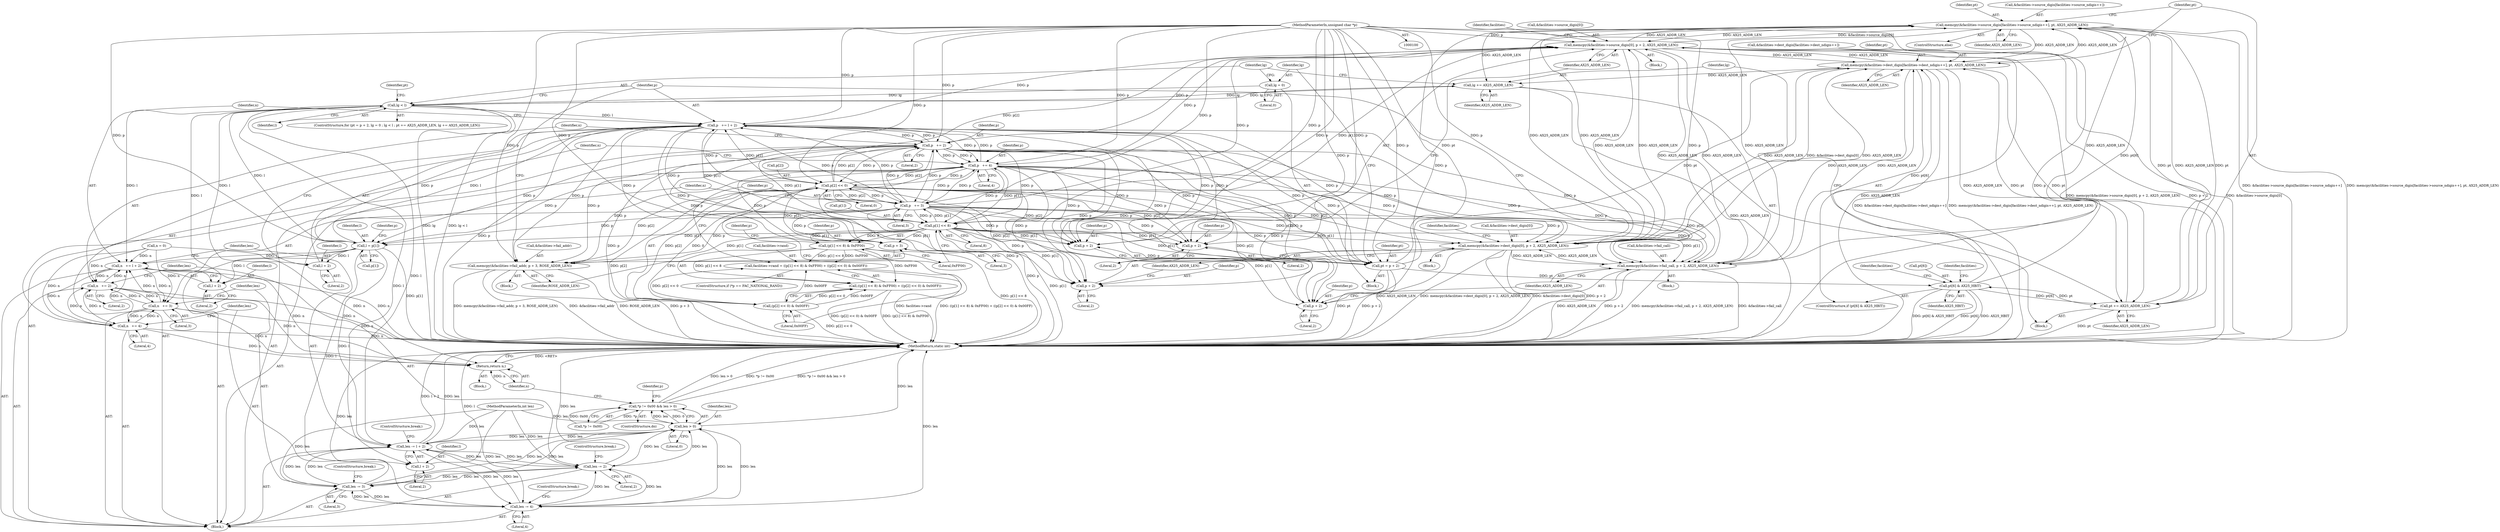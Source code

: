 digraph "1_linux_be20250c13f88375345ad99950190685eda51eb8_1@API" {
"1000332" [label="(Call,memcpy(&facilities->source_digis[facilities->source_ndigis++], pt, AX25_ADDR_LEN))"];
"1000197" [label="(Call,memcpy(&facilities->source_digis[0], p + 2, AX25_ADDR_LEN))"];
"1000125" [label="(Call,p   += 2)"];
"1000171" [label="(Call,p   += 4)"];
"1000154" [label="(Call,p[2] << 0)"];
"1000344" [label="(Call,p   += l + 2)"];
"1000302" [label="(Call,lg < l)"];
"1000309" [label="(Call,lg += AX25_ADDR_LEN)"];
"1000332" [label="(Call,memcpy(&facilities->source_digis[facilities->source_ndigis++], pt, AX25_ADDR_LEN))"];
"1000314" [label="(Call,pt[6] & AX25_HBIT)"];
"1000306" [label="(Call,pt += AX25_ADDR_LEN)"];
"1000319" [label="(Call,memcpy(&facilities->dest_digis[facilities->dest_ndigis++], pt, AX25_ADDR_LEN))"];
"1000224" [label="(Call,memcpy(&facilities->dest_digis[0], p + 2, AX25_ADDR_LEN))"];
"1000160" [label="(Call,p   += 3)"];
"1000147" [label="(Call,p[1] << 8)"];
"1000101" [label="(MethodParameterIn,unsigned char *p)"];
"1000247" [label="(Call,memcpy(&facilities->fail_call, p + 2, AX25_ADDR_LEN))"];
"1000294" [label="(Call,pt = p + 2)"];
"1000299" [label="(Call,lg = 0)"];
"1000182" [label="(Call,l = p[1])"];
"1000146" [label="(Call,(p[1] << 8) & 0xFF00)"];
"1000141" [label="(Call,facilities->rand = ((p[1] << 8) & 0xFF00) + ((p[2] << 0) & 0x00FF))"];
"1000145" [label="(Call,((p[1] << 8) & 0xFF00) + ((p[2] << 0) & 0x00FF))"];
"1000153" [label="(Call,(p[2] << 0) & 0x00FF)"];
"1000346" [label="(Call,l + 2)"];
"1000349" [label="(Call,n   += l + 2)"];
"1000128" [label="(Call,n   += 2)"];
"1000163" [label="(Call,n   += 3)"];
"1000174" [label="(Call,n   += 4)"];
"1000368" [label="(Return,return n;)"];
"1000351" [label="(Call,l + 2)"];
"1000354" [label="(Call,len -= l + 2)"];
"1000131" [label="(Call,len -= 2)"];
"1000166" [label="(Call,len -= 3)"];
"1000177" [label="(Call,len -= 4)"];
"1000365" [label="(Call,len > 0)"];
"1000360" [label="(Call,*p != 0x00 && len > 0)"];
"1000356" [label="(Call,l + 2)"];
"1000204" [label="(Call,p + 2)"];
"1000231" [label="(Call,p + 2)"];
"1000252" [label="(Call,p + 2)"];
"1000263" [label="(Call,memcpy(&facilities->fail_addr, p + 3, ROSE_ADDR_LEN))"];
"1000268" [label="(Call,p + 3)"];
"1000296" [label="(Call,p + 2)"];
"1000246" [label="(Block,)"];
"1000175" [label="(Identifier,n)"];
"1000354" [label="(Call,len -= l + 2)"];
"1000296" [label="(Call,p + 2)"];
"1000180" [label="(ControlStructure,break;)"];
"1000142" [label="(Call,facilities->rand)"];
"1000314" [label="(Call,pt[6] & AX25_HBIT)"];
"1000153" [label="(Call,(p[2] << 0) & 0x00FF)"];
"1000330" [label="(Identifier,AX25_ADDR_LEN)"];
"1000103" [label="(MethodParameterIn,int len)"];
"1000123" [label="(Block,)"];
"1000155" [label="(Call,p[2])"];
"1000300" [label="(Identifier,lg)"];
"1000177" [label="(Call,len -= 4)"];
"1000351" [label="(Call,l + 2)"];
"1000370" [label="(MethodReturn,static int)"];
"1000169" [label="(ControlStructure,break;)"];
"1000331" [label="(ControlStructure,else)"];
"1000198" [label="(Call,&facilities->source_digis[0])"];
"1000297" [label="(Identifier,p)"];
"1000145" [label="(Call,((p[1] << 8) & 0xFF00) + ((p[2] << 0) & 0x00FF))"];
"1000342" [label="(Identifier,pt)"];
"1000104" [label="(Block,)"];
"1000345" [label="(Identifier,p)"];
"1000368" [label="(Return,return n;)"];
"1000318" [label="(Identifier,AX25_HBIT)"];
"1000166" [label="(Call,len -= 3)"];
"1000302" [label="(Call,lg < l)"];
"1000121" [label="(Identifier,p)"];
"1000182" [label="(Call,l = p[1])"];
"1000210" [label="(Identifier,facilities)"];
"1000350" [label="(Identifier,n)"];
"1000320" [label="(Call,&facilities->dest_digis[facilities->dest_ndigis++])"];
"1000344" [label="(Call,p   += l + 2)"];
"1000101" [label="(MethodParameterIn,unsigned char *p)"];
"1000141" [label="(Call,facilities->rand = ((p[1] << 8) & 0xFF00) + ((p[2] << 0) & 0x00FF))"];
"1000162" [label="(Literal,3)"];
"1000183" [label="(Identifier,l)"];
"1000156" [label="(Identifier,p)"];
"1000163" [label="(Call,n   += 3)"];
"1000129" [label="(Identifier,n)"];
"1000346" [label="(Call,l + 2)"];
"1000176" [label="(Literal,4)"];
"1000233" [label="(Literal,2)"];
"1000147" [label="(Call,p[1] << 8)"];
"1000232" [label="(Identifier,p)"];
"1000252" [label="(Call,p + 2)"];
"1000134" [label="(ControlStructure,break;)"];
"1000366" [label="(Identifier,len)"];
"1000298" [label="(Literal,2)"];
"1000305" [label="(Block,)"];
"1000128" [label="(Call,n   += 2)"];
"1000152" [label="(Literal,0xFF00)"];
"1000207" [label="(Identifier,AX25_ADDR_LEN)"];
"1000126" [label="(Identifier,p)"];
"1000303" [label="(Identifier,lg)"];
"1000263" [label="(Call,memcpy(&facilities->fail_addr, p + 3, ROSE_ADDR_LEN))"];
"1000132" [label="(Identifier,len)"];
"1000158" [label="(Literal,0)"];
"1000116" [label="(ControlStructure,do)"];
"1000204" [label="(Call,p + 2)"];
"1000234" [label="(Identifier,AX25_ADDR_LEN)"];
"1000295" [label="(Identifier,pt)"];
"1000269" [label="(Identifier,p)"];
"1000171" [label="(Call,p   += 4)"];
"1000255" [label="(Identifier,AX25_ADDR_LEN)"];
"1000352" [label="(Identifier,l)"];
"1000262" [label="(Block,)"];
"1000365" [label="(Call,len > 0)"];
"1000336" [label="(Identifier,facilities)"];
"1000154" [label="(Call,p[2] << 0)"];
"1000237" [label="(Identifier,facilities)"];
"1000268" [label="(Call,p + 3)"];
"1000323" [label="(Identifier,facilities)"];
"1000315" [label="(Call,pt[6])"];
"1000353" [label="(Literal,2)"];
"1000173" [label="(Literal,4)"];
"1000253" [label="(Identifier,p)"];
"1000270" [label="(Literal,3)"];
"1000308" [label="(Identifier,AX25_ADDR_LEN)"];
"1000223" [label="(Block,)"];
"1000151" [label="(Literal,8)"];
"1000206" [label="(Literal,2)"];
"1000164" [label="(Identifier,n)"];
"1000254" [label="(Literal,2)"];
"1000311" [label="(Identifier,AX25_ADDR_LEN)"];
"1000347" [label="(Identifier,l)"];
"1000349" [label="(Call,n   += l + 2)"];
"1000356" [label="(Call,l + 2)"];
"1000357" [label="(Identifier,l)"];
"1000310" [label="(Identifier,lg)"];
"1000165" [label="(Literal,3)"];
"1000309" [label="(Call,lg += AX25_ADDR_LEN)"];
"1000197" [label="(Call,memcpy(&facilities->source_digis[0], p + 2, AX25_ADDR_LEN))"];
"1000367" [label="(Literal,0)"];
"1000196" [label="(Block,)"];
"1000225" [label="(Call,&facilities->dest_digis[0])"];
"1000333" [label="(Call,&facilities->source_digis[facilities->source_ndigis++])"];
"1000304" [label="(Identifier,l)"];
"1000231" [label="(Call,p + 2)"];
"1000329" [label="(Identifier,pt)"];
"1000167" [label="(Identifier,len)"];
"1000248" [label="(Call,&facilities->fail_call)"];
"1000360" [label="(Call,*p != 0x00 && len > 0)"];
"1000127" [label="(Literal,2)"];
"1000307" [label="(Identifier,pt)"];
"1000148" [label="(Call,p[1])"];
"1000146" [label="(Call,(p[1] << 8) & 0xFF00)"];
"1000299" [label="(Call,lg = 0)"];
"1000361" [label="(Call,*p != 0x00)"];
"1000109" [label="(Call,n = 0)"];
"1000190" [label="(Identifier,p)"];
"1000369" [label="(Identifier,n)"];
"1000294" [label="(Call,pt = p + 2)"];
"1000348" [label="(Literal,2)"];
"1000316" [label="(Identifier,pt)"];
"1000168" [label="(Literal,3)"];
"1000136" [label="(ControlStructure,if (*p == FAC_NATIONAL_RAND))"];
"1000319" [label="(Call,memcpy(&facilities->dest_digis[facilities->dest_ndigis++], pt, AX25_ADDR_LEN))"];
"1000161" [label="(Identifier,p)"];
"1000332" [label="(Call,memcpy(&facilities->source_digis[facilities->source_ndigis++], pt, AX25_ADDR_LEN))"];
"1000359" [label="(ControlStructure,break;)"];
"1000301" [label="(Literal,0)"];
"1000358" [label="(Literal,2)"];
"1000160" [label="(Call,p   += 3)"];
"1000174" [label="(Call,n   += 4)"];
"1000355" [label="(Identifier,len)"];
"1000131" [label="(Call,len -= 2)"];
"1000133" [label="(Literal,2)"];
"1000313" [label="(ControlStructure,if (pt[6] & AX25_HBIT))"];
"1000184" [label="(Call,p[1])"];
"1000271" [label="(Identifier,ROSE_ADDR_LEN)"];
"1000292" [label="(ControlStructure,for (pt = p + 2, lg = 0 ; lg < l ; pt += AX25_ADDR_LEN, lg += AX25_ADDR_LEN))"];
"1000178" [label="(Identifier,len)"];
"1000125" [label="(Call,p   += 2)"];
"1000306" [label="(Call,pt += AX25_ADDR_LEN)"];
"1000247" [label="(Call,memcpy(&facilities->fail_call, p + 2, AX25_ADDR_LEN))"];
"1000224" [label="(Call,memcpy(&facilities->dest_digis[0], p + 2, AX25_ADDR_LEN))"];
"1000264" [label="(Call,&facilities->fail_addr)"];
"1000130" [label="(Literal,2)"];
"1000159" [label="(Literal,0x00FF)"];
"1000343" [label="(Identifier,AX25_ADDR_LEN)"];
"1000179" [label="(Literal,4)"];
"1000205" [label="(Identifier,p)"];
"1000172" [label="(Identifier,p)"];
"1000293" [label="(Block,)"];
"1000332" -> "1000331"  [label="AST: "];
"1000332" -> "1000343"  [label="CFG: "];
"1000333" -> "1000332"  [label="AST: "];
"1000342" -> "1000332"  [label="AST: "];
"1000343" -> "1000332"  [label="AST: "];
"1000307" -> "1000332"  [label="CFG: "];
"1000332" -> "1000370"  [label="DDG: &facilities->source_digis[facilities->source_ndigis++]"];
"1000332" -> "1000370"  [label="DDG: memcpy(&facilities->source_digis[facilities->source_ndigis++], pt, AX25_ADDR_LEN)"];
"1000332" -> "1000197"  [label="DDG: AX25_ADDR_LEN"];
"1000332" -> "1000224"  [label="DDG: AX25_ADDR_LEN"];
"1000332" -> "1000247"  [label="DDG: AX25_ADDR_LEN"];
"1000332" -> "1000306"  [label="DDG: AX25_ADDR_LEN"];
"1000332" -> "1000306"  [label="DDG: pt"];
"1000332" -> "1000309"  [label="DDG: AX25_ADDR_LEN"];
"1000332" -> "1000319"  [label="DDG: AX25_ADDR_LEN"];
"1000197" -> "1000332"  [label="DDG: &facilities->source_digis[0]"];
"1000197" -> "1000332"  [label="DDG: AX25_ADDR_LEN"];
"1000314" -> "1000332"  [label="DDG: pt[6]"];
"1000306" -> "1000332"  [label="DDG: pt"];
"1000294" -> "1000332"  [label="DDG: pt"];
"1000247" -> "1000332"  [label="DDG: AX25_ADDR_LEN"];
"1000224" -> "1000332"  [label="DDG: AX25_ADDR_LEN"];
"1000319" -> "1000332"  [label="DDG: AX25_ADDR_LEN"];
"1000197" -> "1000196"  [label="AST: "];
"1000197" -> "1000207"  [label="CFG: "];
"1000198" -> "1000197"  [label="AST: "];
"1000204" -> "1000197"  [label="AST: "];
"1000207" -> "1000197"  [label="AST: "];
"1000210" -> "1000197"  [label="CFG: "];
"1000197" -> "1000370"  [label="DDG: AX25_ADDR_LEN"];
"1000197" -> "1000370"  [label="DDG: memcpy(&facilities->source_digis[0], p + 2, AX25_ADDR_LEN)"];
"1000197" -> "1000370"  [label="DDG: p + 2"];
"1000197" -> "1000370"  [label="DDG: &facilities->source_digis[0]"];
"1000125" -> "1000197"  [label="DDG: p"];
"1000171" -> "1000197"  [label="DDG: p"];
"1000154" -> "1000197"  [label="DDG: p[2]"];
"1000344" -> "1000197"  [label="DDG: p"];
"1000160" -> "1000197"  [label="DDG: p"];
"1000101" -> "1000197"  [label="DDG: p"];
"1000147" -> "1000197"  [label="DDG: p[1]"];
"1000247" -> "1000197"  [label="DDG: AX25_ADDR_LEN"];
"1000224" -> "1000197"  [label="DDG: AX25_ADDR_LEN"];
"1000319" -> "1000197"  [label="DDG: AX25_ADDR_LEN"];
"1000197" -> "1000224"  [label="DDG: AX25_ADDR_LEN"];
"1000197" -> "1000247"  [label="DDG: AX25_ADDR_LEN"];
"1000197" -> "1000319"  [label="DDG: AX25_ADDR_LEN"];
"1000125" -> "1000123"  [label="AST: "];
"1000125" -> "1000127"  [label="CFG: "];
"1000126" -> "1000125"  [label="AST: "];
"1000127" -> "1000125"  [label="AST: "];
"1000129" -> "1000125"  [label="CFG: "];
"1000125" -> "1000370"  [label="DDG: p"];
"1000171" -> "1000125"  [label="DDG: p"];
"1000154" -> "1000125"  [label="DDG: p[2]"];
"1000147" -> "1000125"  [label="DDG: p[1]"];
"1000344" -> "1000125"  [label="DDG: p"];
"1000160" -> "1000125"  [label="DDG: p"];
"1000101" -> "1000125"  [label="DDG: p"];
"1000125" -> "1000147"  [label="DDG: p"];
"1000125" -> "1000154"  [label="DDG: p"];
"1000125" -> "1000160"  [label="DDG: p"];
"1000125" -> "1000171"  [label="DDG: p"];
"1000125" -> "1000182"  [label="DDG: p"];
"1000125" -> "1000204"  [label="DDG: p"];
"1000125" -> "1000224"  [label="DDG: p"];
"1000125" -> "1000231"  [label="DDG: p"];
"1000125" -> "1000247"  [label="DDG: p"];
"1000125" -> "1000252"  [label="DDG: p"];
"1000125" -> "1000263"  [label="DDG: p"];
"1000125" -> "1000268"  [label="DDG: p"];
"1000125" -> "1000294"  [label="DDG: p"];
"1000125" -> "1000296"  [label="DDG: p"];
"1000125" -> "1000344"  [label="DDG: p"];
"1000171" -> "1000123"  [label="AST: "];
"1000171" -> "1000173"  [label="CFG: "];
"1000172" -> "1000171"  [label="AST: "];
"1000173" -> "1000171"  [label="AST: "];
"1000175" -> "1000171"  [label="CFG: "];
"1000171" -> "1000370"  [label="DDG: p"];
"1000171" -> "1000147"  [label="DDG: p"];
"1000171" -> "1000154"  [label="DDG: p"];
"1000171" -> "1000160"  [label="DDG: p"];
"1000154" -> "1000171"  [label="DDG: p[2]"];
"1000147" -> "1000171"  [label="DDG: p[1]"];
"1000344" -> "1000171"  [label="DDG: p"];
"1000160" -> "1000171"  [label="DDG: p"];
"1000101" -> "1000171"  [label="DDG: p"];
"1000171" -> "1000182"  [label="DDG: p"];
"1000171" -> "1000204"  [label="DDG: p"];
"1000171" -> "1000224"  [label="DDG: p"];
"1000171" -> "1000231"  [label="DDG: p"];
"1000171" -> "1000247"  [label="DDG: p"];
"1000171" -> "1000252"  [label="DDG: p"];
"1000171" -> "1000263"  [label="DDG: p"];
"1000171" -> "1000268"  [label="DDG: p"];
"1000171" -> "1000294"  [label="DDG: p"];
"1000171" -> "1000296"  [label="DDG: p"];
"1000171" -> "1000344"  [label="DDG: p"];
"1000154" -> "1000153"  [label="AST: "];
"1000154" -> "1000158"  [label="CFG: "];
"1000155" -> "1000154"  [label="AST: "];
"1000158" -> "1000154"  [label="AST: "];
"1000159" -> "1000154"  [label="CFG: "];
"1000154" -> "1000370"  [label="DDG: p[2]"];
"1000154" -> "1000153"  [label="DDG: p[2]"];
"1000154" -> "1000153"  [label="DDG: 0"];
"1000344" -> "1000154"  [label="DDG: p"];
"1000160" -> "1000154"  [label="DDG: p"];
"1000101" -> "1000154"  [label="DDG: p"];
"1000154" -> "1000160"  [label="DDG: p[2]"];
"1000154" -> "1000204"  [label="DDG: p[2]"];
"1000154" -> "1000224"  [label="DDG: p[2]"];
"1000154" -> "1000231"  [label="DDG: p[2]"];
"1000154" -> "1000247"  [label="DDG: p[2]"];
"1000154" -> "1000252"  [label="DDG: p[2]"];
"1000154" -> "1000263"  [label="DDG: p[2]"];
"1000154" -> "1000268"  [label="DDG: p[2]"];
"1000154" -> "1000294"  [label="DDG: p[2]"];
"1000154" -> "1000296"  [label="DDG: p[2]"];
"1000154" -> "1000344"  [label="DDG: p[2]"];
"1000344" -> "1000123"  [label="AST: "];
"1000344" -> "1000346"  [label="CFG: "];
"1000345" -> "1000344"  [label="AST: "];
"1000346" -> "1000344"  [label="AST: "];
"1000350" -> "1000344"  [label="CFG: "];
"1000344" -> "1000370"  [label="DDG: p"];
"1000344" -> "1000147"  [label="DDG: p"];
"1000344" -> "1000160"  [label="DDG: p"];
"1000344" -> "1000182"  [label="DDG: p"];
"1000344" -> "1000204"  [label="DDG: p"];
"1000344" -> "1000224"  [label="DDG: p"];
"1000344" -> "1000231"  [label="DDG: p"];
"1000344" -> "1000247"  [label="DDG: p"];
"1000344" -> "1000252"  [label="DDG: p"];
"1000344" -> "1000263"  [label="DDG: p"];
"1000344" -> "1000268"  [label="DDG: p"];
"1000344" -> "1000294"  [label="DDG: p"];
"1000344" -> "1000296"  [label="DDG: p"];
"1000302" -> "1000344"  [label="DDG: l"];
"1000182" -> "1000344"  [label="DDG: l"];
"1000160" -> "1000344"  [label="DDG: p"];
"1000101" -> "1000344"  [label="DDG: p"];
"1000147" -> "1000344"  [label="DDG: p[1]"];
"1000302" -> "1000292"  [label="AST: "];
"1000302" -> "1000304"  [label="CFG: "];
"1000303" -> "1000302"  [label="AST: "];
"1000304" -> "1000302"  [label="AST: "];
"1000316" -> "1000302"  [label="CFG: "];
"1000345" -> "1000302"  [label="CFG: "];
"1000302" -> "1000370"  [label="DDG: lg"];
"1000302" -> "1000370"  [label="DDG: lg < l"];
"1000309" -> "1000302"  [label="DDG: lg"];
"1000299" -> "1000302"  [label="DDG: lg"];
"1000182" -> "1000302"  [label="DDG: l"];
"1000302" -> "1000309"  [label="DDG: lg"];
"1000302" -> "1000346"  [label="DDG: l"];
"1000302" -> "1000349"  [label="DDG: l"];
"1000302" -> "1000351"  [label="DDG: l"];
"1000302" -> "1000354"  [label="DDG: l"];
"1000302" -> "1000356"  [label="DDG: l"];
"1000309" -> "1000305"  [label="AST: "];
"1000309" -> "1000311"  [label="CFG: "];
"1000310" -> "1000309"  [label="AST: "];
"1000311" -> "1000309"  [label="AST: "];
"1000303" -> "1000309"  [label="CFG: "];
"1000309" -> "1000370"  [label="DDG: AX25_ADDR_LEN"];
"1000319" -> "1000309"  [label="DDG: AX25_ADDR_LEN"];
"1000314" -> "1000313"  [label="AST: "];
"1000314" -> "1000318"  [label="CFG: "];
"1000315" -> "1000314"  [label="AST: "];
"1000318" -> "1000314"  [label="AST: "];
"1000323" -> "1000314"  [label="CFG: "];
"1000336" -> "1000314"  [label="CFG: "];
"1000314" -> "1000370"  [label="DDG: pt[6]"];
"1000314" -> "1000370"  [label="DDG: AX25_HBIT"];
"1000314" -> "1000370"  [label="DDG: pt[6] & AX25_HBIT"];
"1000314" -> "1000306"  [label="DDG: pt[6]"];
"1000306" -> "1000314"  [label="DDG: pt"];
"1000294" -> "1000314"  [label="DDG: pt"];
"1000314" -> "1000319"  [label="DDG: pt[6]"];
"1000306" -> "1000305"  [label="AST: "];
"1000306" -> "1000308"  [label="CFG: "];
"1000307" -> "1000306"  [label="AST: "];
"1000308" -> "1000306"  [label="AST: "];
"1000310" -> "1000306"  [label="CFG: "];
"1000306" -> "1000370"  [label="DDG: pt"];
"1000319" -> "1000306"  [label="DDG: AX25_ADDR_LEN"];
"1000319" -> "1000306"  [label="DDG: pt"];
"1000306" -> "1000319"  [label="DDG: pt"];
"1000319" -> "1000313"  [label="AST: "];
"1000319" -> "1000330"  [label="CFG: "];
"1000320" -> "1000319"  [label="AST: "];
"1000329" -> "1000319"  [label="AST: "];
"1000330" -> "1000319"  [label="AST: "];
"1000307" -> "1000319"  [label="CFG: "];
"1000319" -> "1000370"  [label="DDG: memcpy(&facilities->dest_digis[facilities->dest_ndigis++], pt, AX25_ADDR_LEN)"];
"1000319" -> "1000370"  [label="DDG: &facilities->dest_digis[facilities->dest_ndigis++]"];
"1000319" -> "1000224"  [label="DDG: AX25_ADDR_LEN"];
"1000319" -> "1000247"  [label="DDG: AX25_ADDR_LEN"];
"1000224" -> "1000319"  [label="DDG: &facilities->dest_digis[0]"];
"1000224" -> "1000319"  [label="DDG: AX25_ADDR_LEN"];
"1000294" -> "1000319"  [label="DDG: pt"];
"1000247" -> "1000319"  [label="DDG: AX25_ADDR_LEN"];
"1000224" -> "1000223"  [label="AST: "];
"1000224" -> "1000234"  [label="CFG: "];
"1000225" -> "1000224"  [label="AST: "];
"1000231" -> "1000224"  [label="AST: "];
"1000234" -> "1000224"  [label="AST: "];
"1000237" -> "1000224"  [label="CFG: "];
"1000224" -> "1000370"  [label="DDG: &facilities->dest_digis[0]"];
"1000224" -> "1000370"  [label="DDG: p + 2"];
"1000224" -> "1000370"  [label="DDG: AX25_ADDR_LEN"];
"1000224" -> "1000370"  [label="DDG: memcpy(&facilities->dest_digis[0], p + 2, AX25_ADDR_LEN)"];
"1000160" -> "1000224"  [label="DDG: p"];
"1000101" -> "1000224"  [label="DDG: p"];
"1000147" -> "1000224"  [label="DDG: p[1]"];
"1000247" -> "1000224"  [label="DDG: AX25_ADDR_LEN"];
"1000224" -> "1000247"  [label="DDG: AX25_ADDR_LEN"];
"1000160" -> "1000123"  [label="AST: "];
"1000160" -> "1000162"  [label="CFG: "];
"1000161" -> "1000160"  [label="AST: "];
"1000162" -> "1000160"  [label="AST: "];
"1000164" -> "1000160"  [label="CFG: "];
"1000160" -> "1000370"  [label="DDG: p"];
"1000160" -> "1000147"  [label="DDG: p"];
"1000147" -> "1000160"  [label="DDG: p[1]"];
"1000101" -> "1000160"  [label="DDG: p"];
"1000160" -> "1000182"  [label="DDG: p"];
"1000160" -> "1000204"  [label="DDG: p"];
"1000160" -> "1000231"  [label="DDG: p"];
"1000160" -> "1000247"  [label="DDG: p"];
"1000160" -> "1000252"  [label="DDG: p"];
"1000160" -> "1000263"  [label="DDG: p"];
"1000160" -> "1000268"  [label="DDG: p"];
"1000160" -> "1000294"  [label="DDG: p"];
"1000160" -> "1000296"  [label="DDG: p"];
"1000147" -> "1000146"  [label="AST: "];
"1000147" -> "1000151"  [label="CFG: "];
"1000148" -> "1000147"  [label="AST: "];
"1000151" -> "1000147"  [label="AST: "];
"1000152" -> "1000147"  [label="CFG: "];
"1000147" -> "1000370"  [label="DDG: p[1]"];
"1000147" -> "1000146"  [label="DDG: p[1]"];
"1000147" -> "1000146"  [label="DDG: 8"];
"1000101" -> "1000147"  [label="DDG: p"];
"1000147" -> "1000182"  [label="DDG: p[1]"];
"1000147" -> "1000204"  [label="DDG: p[1]"];
"1000147" -> "1000231"  [label="DDG: p[1]"];
"1000147" -> "1000247"  [label="DDG: p[1]"];
"1000147" -> "1000252"  [label="DDG: p[1]"];
"1000147" -> "1000263"  [label="DDG: p[1]"];
"1000147" -> "1000268"  [label="DDG: p[1]"];
"1000147" -> "1000294"  [label="DDG: p[1]"];
"1000147" -> "1000296"  [label="DDG: p[1]"];
"1000101" -> "1000100"  [label="AST: "];
"1000101" -> "1000370"  [label="DDG: p"];
"1000101" -> "1000182"  [label="DDG: p"];
"1000101" -> "1000204"  [label="DDG: p"];
"1000101" -> "1000231"  [label="DDG: p"];
"1000101" -> "1000247"  [label="DDG: p"];
"1000101" -> "1000252"  [label="DDG: p"];
"1000101" -> "1000263"  [label="DDG: p"];
"1000101" -> "1000268"  [label="DDG: p"];
"1000101" -> "1000294"  [label="DDG: p"];
"1000101" -> "1000296"  [label="DDG: p"];
"1000247" -> "1000246"  [label="AST: "];
"1000247" -> "1000255"  [label="CFG: "];
"1000248" -> "1000247"  [label="AST: "];
"1000252" -> "1000247"  [label="AST: "];
"1000255" -> "1000247"  [label="AST: "];
"1000345" -> "1000247"  [label="CFG: "];
"1000247" -> "1000370"  [label="DDG: &facilities->fail_call"];
"1000247" -> "1000370"  [label="DDG: AX25_ADDR_LEN"];
"1000247" -> "1000370"  [label="DDG: p + 2"];
"1000247" -> "1000370"  [label="DDG: memcpy(&facilities->fail_call, p + 2, AX25_ADDR_LEN)"];
"1000294" -> "1000293"  [label="AST: "];
"1000294" -> "1000296"  [label="CFG: "];
"1000295" -> "1000294"  [label="AST: "];
"1000296" -> "1000294"  [label="AST: "];
"1000300" -> "1000294"  [label="CFG: "];
"1000294" -> "1000370"  [label="DDG: p + 2"];
"1000294" -> "1000370"  [label="DDG: pt"];
"1000299" -> "1000293"  [label="AST: "];
"1000299" -> "1000301"  [label="CFG: "];
"1000300" -> "1000299"  [label="AST: "];
"1000301" -> "1000299"  [label="AST: "];
"1000303" -> "1000299"  [label="CFG: "];
"1000182" -> "1000123"  [label="AST: "];
"1000182" -> "1000184"  [label="CFG: "];
"1000183" -> "1000182"  [label="AST: "];
"1000184" -> "1000182"  [label="AST: "];
"1000190" -> "1000182"  [label="CFG: "];
"1000182" -> "1000370"  [label="DDG: p[1]"];
"1000182" -> "1000346"  [label="DDG: l"];
"1000182" -> "1000349"  [label="DDG: l"];
"1000182" -> "1000351"  [label="DDG: l"];
"1000182" -> "1000354"  [label="DDG: l"];
"1000182" -> "1000356"  [label="DDG: l"];
"1000146" -> "1000145"  [label="AST: "];
"1000146" -> "1000152"  [label="CFG: "];
"1000152" -> "1000146"  [label="AST: "];
"1000156" -> "1000146"  [label="CFG: "];
"1000146" -> "1000370"  [label="DDG: p[1] << 8"];
"1000146" -> "1000141"  [label="DDG: p[1] << 8"];
"1000146" -> "1000141"  [label="DDG: 0xFF00"];
"1000146" -> "1000145"  [label="DDG: p[1] << 8"];
"1000146" -> "1000145"  [label="DDG: 0xFF00"];
"1000141" -> "1000136"  [label="AST: "];
"1000141" -> "1000145"  [label="CFG: "];
"1000142" -> "1000141"  [label="AST: "];
"1000145" -> "1000141"  [label="AST: "];
"1000161" -> "1000141"  [label="CFG: "];
"1000141" -> "1000370"  [label="DDG: facilities->rand"];
"1000141" -> "1000370"  [label="DDG: ((p[1] << 8) & 0xFF00) + ((p[2] << 0) & 0x00FF)"];
"1000153" -> "1000141"  [label="DDG: p[2] << 0"];
"1000153" -> "1000141"  [label="DDG: 0x00FF"];
"1000145" -> "1000153"  [label="CFG: "];
"1000153" -> "1000145"  [label="AST: "];
"1000145" -> "1000370"  [label="DDG: (p[2] << 0) & 0x00FF"];
"1000145" -> "1000370"  [label="DDG: (p[1] << 8) & 0xFF00"];
"1000153" -> "1000145"  [label="DDG: p[2] << 0"];
"1000153" -> "1000145"  [label="DDG: 0x00FF"];
"1000153" -> "1000159"  [label="CFG: "];
"1000159" -> "1000153"  [label="AST: "];
"1000153" -> "1000370"  [label="DDG: p[2] << 0"];
"1000346" -> "1000348"  [label="CFG: "];
"1000347" -> "1000346"  [label="AST: "];
"1000348" -> "1000346"  [label="AST: "];
"1000349" -> "1000123"  [label="AST: "];
"1000349" -> "1000351"  [label="CFG: "];
"1000350" -> "1000349"  [label="AST: "];
"1000351" -> "1000349"  [label="AST: "];
"1000355" -> "1000349"  [label="CFG: "];
"1000349" -> "1000370"  [label="DDG: n"];
"1000349" -> "1000128"  [label="DDG: n"];
"1000349" -> "1000163"  [label="DDG: n"];
"1000349" -> "1000174"  [label="DDG: n"];
"1000163" -> "1000349"  [label="DDG: n"];
"1000128" -> "1000349"  [label="DDG: n"];
"1000109" -> "1000349"  [label="DDG: n"];
"1000174" -> "1000349"  [label="DDG: n"];
"1000349" -> "1000368"  [label="DDG: n"];
"1000128" -> "1000123"  [label="AST: "];
"1000128" -> "1000130"  [label="CFG: "];
"1000129" -> "1000128"  [label="AST: "];
"1000130" -> "1000128"  [label="AST: "];
"1000132" -> "1000128"  [label="CFG: "];
"1000128" -> "1000370"  [label="DDG: n"];
"1000163" -> "1000128"  [label="DDG: n"];
"1000109" -> "1000128"  [label="DDG: n"];
"1000174" -> "1000128"  [label="DDG: n"];
"1000128" -> "1000163"  [label="DDG: n"];
"1000128" -> "1000174"  [label="DDG: n"];
"1000128" -> "1000368"  [label="DDG: n"];
"1000163" -> "1000123"  [label="AST: "];
"1000163" -> "1000165"  [label="CFG: "];
"1000164" -> "1000163"  [label="AST: "];
"1000165" -> "1000163"  [label="AST: "];
"1000167" -> "1000163"  [label="CFG: "];
"1000163" -> "1000370"  [label="DDG: n"];
"1000109" -> "1000163"  [label="DDG: n"];
"1000174" -> "1000163"  [label="DDG: n"];
"1000163" -> "1000174"  [label="DDG: n"];
"1000163" -> "1000368"  [label="DDG: n"];
"1000174" -> "1000123"  [label="AST: "];
"1000174" -> "1000176"  [label="CFG: "];
"1000175" -> "1000174"  [label="AST: "];
"1000176" -> "1000174"  [label="AST: "];
"1000178" -> "1000174"  [label="CFG: "];
"1000174" -> "1000370"  [label="DDG: n"];
"1000109" -> "1000174"  [label="DDG: n"];
"1000174" -> "1000368"  [label="DDG: n"];
"1000368" -> "1000104"  [label="AST: "];
"1000368" -> "1000369"  [label="CFG: "];
"1000369" -> "1000368"  [label="AST: "];
"1000370" -> "1000368"  [label="CFG: "];
"1000368" -> "1000370"  [label="DDG: <RET>"];
"1000369" -> "1000368"  [label="DDG: n"];
"1000109" -> "1000368"  [label="DDG: n"];
"1000351" -> "1000353"  [label="CFG: "];
"1000352" -> "1000351"  [label="AST: "];
"1000353" -> "1000351"  [label="AST: "];
"1000354" -> "1000123"  [label="AST: "];
"1000354" -> "1000356"  [label="CFG: "];
"1000355" -> "1000354"  [label="AST: "];
"1000356" -> "1000354"  [label="AST: "];
"1000359" -> "1000354"  [label="CFG: "];
"1000354" -> "1000370"  [label="DDG: l + 2"];
"1000354" -> "1000370"  [label="DDG: len"];
"1000354" -> "1000131"  [label="DDG: len"];
"1000354" -> "1000166"  [label="DDG: len"];
"1000354" -> "1000177"  [label="DDG: len"];
"1000177" -> "1000354"  [label="DDG: len"];
"1000131" -> "1000354"  [label="DDG: len"];
"1000365" -> "1000354"  [label="DDG: len"];
"1000166" -> "1000354"  [label="DDG: len"];
"1000103" -> "1000354"  [label="DDG: len"];
"1000354" -> "1000365"  [label="DDG: len"];
"1000131" -> "1000123"  [label="AST: "];
"1000131" -> "1000133"  [label="CFG: "];
"1000132" -> "1000131"  [label="AST: "];
"1000133" -> "1000131"  [label="AST: "];
"1000134" -> "1000131"  [label="CFG: "];
"1000131" -> "1000370"  [label="DDG: len"];
"1000177" -> "1000131"  [label="DDG: len"];
"1000365" -> "1000131"  [label="DDG: len"];
"1000166" -> "1000131"  [label="DDG: len"];
"1000103" -> "1000131"  [label="DDG: len"];
"1000131" -> "1000166"  [label="DDG: len"];
"1000131" -> "1000177"  [label="DDG: len"];
"1000131" -> "1000365"  [label="DDG: len"];
"1000166" -> "1000123"  [label="AST: "];
"1000166" -> "1000168"  [label="CFG: "];
"1000167" -> "1000166"  [label="AST: "];
"1000168" -> "1000166"  [label="AST: "];
"1000169" -> "1000166"  [label="CFG: "];
"1000166" -> "1000370"  [label="DDG: len"];
"1000177" -> "1000166"  [label="DDG: len"];
"1000365" -> "1000166"  [label="DDG: len"];
"1000103" -> "1000166"  [label="DDG: len"];
"1000166" -> "1000177"  [label="DDG: len"];
"1000166" -> "1000365"  [label="DDG: len"];
"1000177" -> "1000123"  [label="AST: "];
"1000177" -> "1000179"  [label="CFG: "];
"1000178" -> "1000177"  [label="AST: "];
"1000179" -> "1000177"  [label="AST: "];
"1000180" -> "1000177"  [label="CFG: "];
"1000177" -> "1000370"  [label="DDG: len"];
"1000365" -> "1000177"  [label="DDG: len"];
"1000103" -> "1000177"  [label="DDG: len"];
"1000177" -> "1000365"  [label="DDG: len"];
"1000365" -> "1000360"  [label="AST: "];
"1000365" -> "1000367"  [label="CFG: "];
"1000366" -> "1000365"  [label="AST: "];
"1000367" -> "1000365"  [label="AST: "];
"1000360" -> "1000365"  [label="CFG: "];
"1000365" -> "1000370"  [label="DDG: len"];
"1000365" -> "1000360"  [label="DDG: len"];
"1000365" -> "1000360"  [label="DDG: 0"];
"1000103" -> "1000365"  [label="DDG: len"];
"1000360" -> "1000116"  [label="AST: "];
"1000360" -> "1000361"  [label="CFG: "];
"1000361" -> "1000360"  [label="AST: "];
"1000121" -> "1000360"  [label="CFG: "];
"1000369" -> "1000360"  [label="CFG: "];
"1000360" -> "1000370"  [label="DDG: len > 0"];
"1000360" -> "1000370"  [label="DDG: *p != 0x00"];
"1000360" -> "1000370"  [label="DDG: *p != 0x00 && len > 0"];
"1000361" -> "1000360"  [label="DDG: *p"];
"1000361" -> "1000360"  [label="DDG: 0x00"];
"1000356" -> "1000358"  [label="CFG: "];
"1000357" -> "1000356"  [label="AST: "];
"1000358" -> "1000356"  [label="AST: "];
"1000356" -> "1000370"  [label="DDG: l"];
"1000204" -> "1000206"  [label="CFG: "];
"1000205" -> "1000204"  [label="AST: "];
"1000206" -> "1000204"  [label="AST: "];
"1000207" -> "1000204"  [label="CFG: "];
"1000231" -> "1000233"  [label="CFG: "];
"1000232" -> "1000231"  [label="AST: "];
"1000233" -> "1000231"  [label="AST: "];
"1000234" -> "1000231"  [label="CFG: "];
"1000252" -> "1000254"  [label="CFG: "];
"1000253" -> "1000252"  [label="AST: "];
"1000254" -> "1000252"  [label="AST: "];
"1000255" -> "1000252"  [label="CFG: "];
"1000263" -> "1000262"  [label="AST: "];
"1000263" -> "1000271"  [label="CFG: "];
"1000264" -> "1000263"  [label="AST: "];
"1000268" -> "1000263"  [label="AST: "];
"1000271" -> "1000263"  [label="AST: "];
"1000345" -> "1000263"  [label="CFG: "];
"1000263" -> "1000370"  [label="DDG: p + 3"];
"1000263" -> "1000370"  [label="DDG: memcpy(&facilities->fail_addr, p + 3, ROSE_ADDR_LEN)"];
"1000263" -> "1000370"  [label="DDG: &facilities->fail_addr"];
"1000263" -> "1000370"  [label="DDG: ROSE_ADDR_LEN"];
"1000268" -> "1000270"  [label="CFG: "];
"1000269" -> "1000268"  [label="AST: "];
"1000270" -> "1000268"  [label="AST: "];
"1000271" -> "1000268"  [label="CFG: "];
"1000296" -> "1000298"  [label="CFG: "];
"1000297" -> "1000296"  [label="AST: "];
"1000298" -> "1000296"  [label="AST: "];
}

